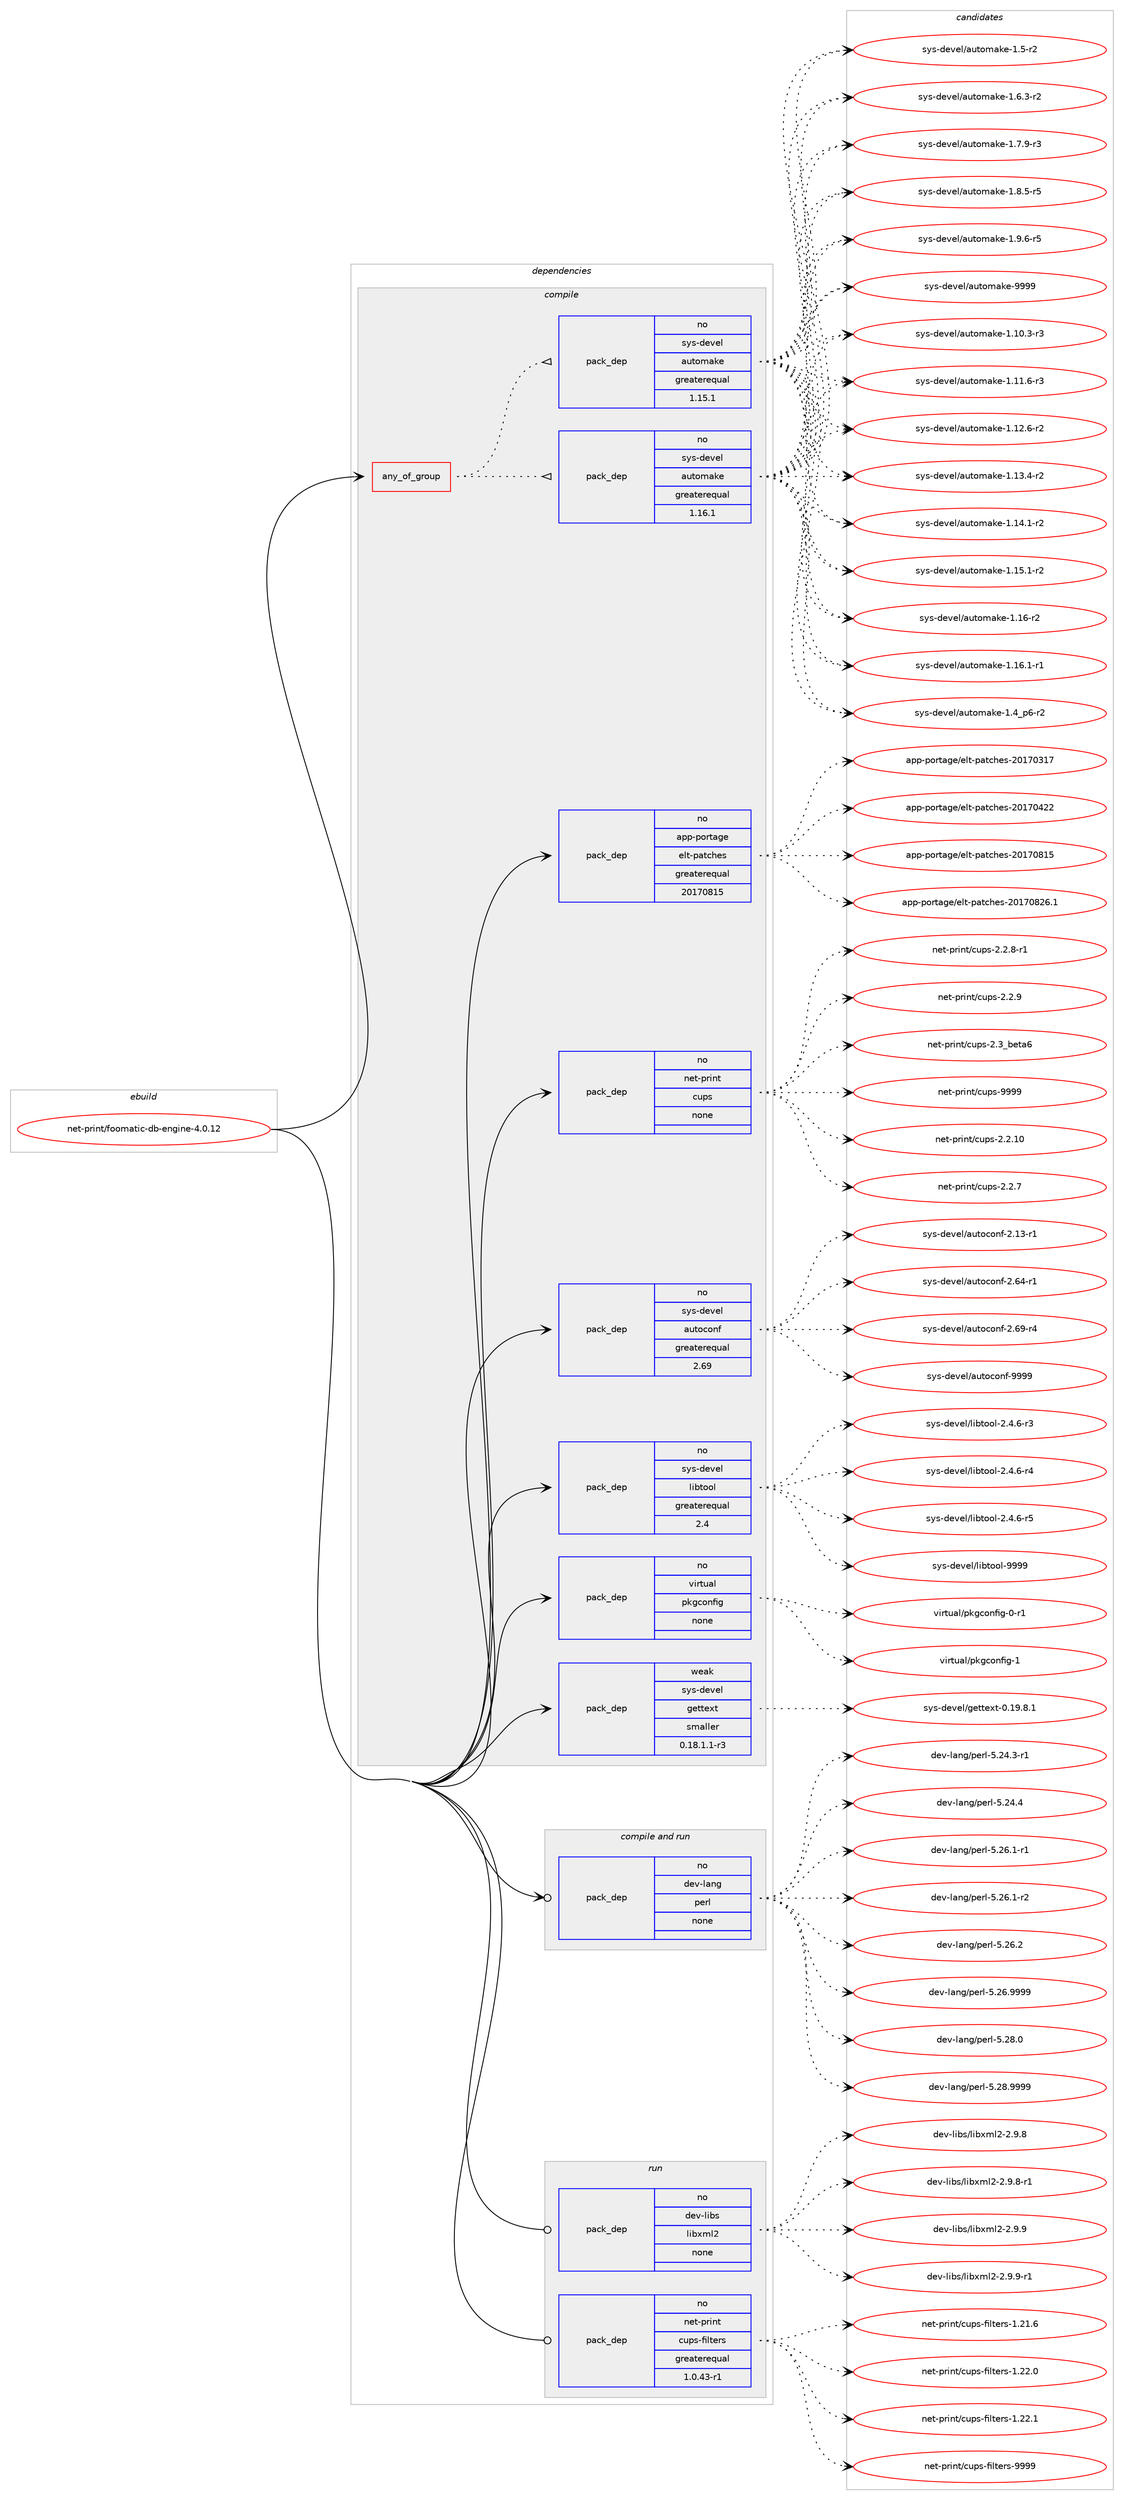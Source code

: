 digraph prolog {

# *************
# Graph options
# *************

newrank=true;
concentrate=true;
compound=true;
graph [rankdir=LR,fontname=Helvetica,fontsize=10,ranksep=1.5];#, ranksep=2.5, nodesep=0.2];
edge  [arrowhead=vee];
node  [fontname=Helvetica,fontsize=10];

# **********
# The ebuild
# **********

subgraph cluster_leftcol {
color=gray;
rank=same;
label=<<i>ebuild</i>>;
id [label="net-print/foomatic-db-engine-4.0.12", color=red, width=4, href="../net-print/foomatic-db-engine-4.0.12.svg"];
}

# ****************
# The dependencies
# ****************

subgraph cluster_midcol {
color=gray;
label=<<i>dependencies</i>>;
subgraph cluster_compile {
fillcolor="#eeeeee";
style=filled;
label=<<i>compile</i>>;
subgraph any26581 {
dependency1677029 [label=<<TABLE BORDER="0" CELLBORDER="1" CELLSPACING="0" CELLPADDING="4"><TR><TD CELLPADDING="10">any_of_group</TD></TR></TABLE>>, shape=none, color=red];subgraph pack1199270 {
dependency1677030 [label=<<TABLE BORDER="0" CELLBORDER="1" CELLSPACING="0" CELLPADDING="4" WIDTH="220"><TR><TD ROWSPAN="6" CELLPADDING="30">pack_dep</TD></TR><TR><TD WIDTH="110">no</TD></TR><TR><TD>sys-devel</TD></TR><TR><TD>automake</TD></TR><TR><TD>greaterequal</TD></TR><TR><TD>1.16.1</TD></TR></TABLE>>, shape=none, color=blue];
}
dependency1677029:e -> dependency1677030:w [weight=20,style="dotted",arrowhead="oinv"];
subgraph pack1199271 {
dependency1677031 [label=<<TABLE BORDER="0" CELLBORDER="1" CELLSPACING="0" CELLPADDING="4" WIDTH="220"><TR><TD ROWSPAN="6" CELLPADDING="30">pack_dep</TD></TR><TR><TD WIDTH="110">no</TD></TR><TR><TD>sys-devel</TD></TR><TR><TD>automake</TD></TR><TR><TD>greaterequal</TD></TR><TR><TD>1.15.1</TD></TR></TABLE>>, shape=none, color=blue];
}
dependency1677029:e -> dependency1677031:w [weight=20,style="dotted",arrowhead="oinv"];
}
id:e -> dependency1677029:w [weight=20,style="solid",arrowhead="vee"];
subgraph pack1199272 {
dependency1677032 [label=<<TABLE BORDER="0" CELLBORDER="1" CELLSPACING="0" CELLPADDING="4" WIDTH="220"><TR><TD ROWSPAN="6" CELLPADDING="30">pack_dep</TD></TR><TR><TD WIDTH="110">no</TD></TR><TR><TD>app-portage</TD></TR><TR><TD>elt-patches</TD></TR><TR><TD>greaterequal</TD></TR><TR><TD>20170815</TD></TR></TABLE>>, shape=none, color=blue];
}
id:e -> dependency1677032:w [weight=20,style="solid",arrowhead="vee"];
subgraph pack1199273 {
dependency1677033 [label=<<TABLE BORDER="0" CELLBORDER="1" CELLSPACING="0" CELLPADDING="4" WIDTH="220"><TR><TD ROWSPAN="6" CELLPADDING="30">pack_dep</TD></TR><TR><TD WIDTH="110">no</TD></TR><TR><TD>net-print</TD></TR><TR><TD>cups</TD></TR><TR><TD>none</TD></TR><TR><TD></TD></TR></TABLE>>, shape=none, color=blue];
}
id:e -> dependency1677033:w [weight=20,style="solid",arrowhead="vee"];
subgraph pack1199274 {
dependency1677034 [label=<<TABLE BORDER="0" CELLBORDER="1" CELLSPACING="0" CELLPADDING="4" WIDTH="220"><TR><TD ROWSPAN="6" CELLPADDING="30">pack_dep</TD></TR><TR><TD WIDTH="110">no</TD></TR><TR><TD>sys-devel</TD></TR><TR><TD>autoconf</TD></TR><TR><TD>greaterequal</TD></TR><TR><TD>2.69</TD></TR></TABLE>>, shape=none, color=blue];
}
id:e -> dependency1677034:w [weight=20,style="solid",arrowhead="vee"];
subgraph pack1199275 {
dependency1677035 [label=<<TABLE BORDER="0" CELLBORDER="1" CELLSPACING="0" CELLPADDING="4" WIDTH="220"><TR><TD ROWSPAN="6" CELLPADDING="30">pack_dep</TD></TR><TR><TD WIDTH="110">no</TD></TR><TR><TD>sys-devel</TD></TR><TR><TD>libtool</TD></TR><TR><TD>greaterequal</TD></TR><TR><TD>2.4</TD></TR></TABLE>>, shape=none, color=blue];
}
id:e -> dependency1677035:w [weight=20,style="solid",arrowhead="vee"];
subgraph pack1199276 {
dependency1677036 [label=<<TABLE BORDER="0" CELLBORDER="1" CELLSPACING="0" CELLPADDING="4" WIDTH="220"><TR><TD ROWSPAN="6" CELLPADDING="30">pack_dep</TD></TR><TR><TD WIDTH="110">no</TD></TR><TR><TD>virtual</TD></TR><TR><TD>pkgconfig</TD></TR><TR><TD>none</TD></TR><TR><TD></TD></TR></TABLE>>, shape=none, color=blue];
}
id:e -> dependency1677036:w [weight=20,style="solid",arrowhead="vee"];
subgraph pack1199277 {
dependency1677037 [label=<<TABLE BORDER="0" CELLBORDER="1" CELLSPACING="0" CELLPADDING="4" WIDTH="220"><TR><TD ROWSPAN="6" CELLPADDING="30">pack_dep</TD></TR><TR><TD WIDTH="110">weak</TD></TR><TR><TD>sys-devel</TD></TR><TR><TD>gettext</TD></TR><TR><TD>smaller</TD></TR><TR><TD>0.18.1.1-r3</TD></TR></TABLE>>, shape=none, color=blue];
}
id:e -> dependency1677037:w [weight=20,style="solid",arrowhead="vee"];
}
subgraph cluster_compileandrun {
fillcolor="#eeeeee";
style=filled;
label=<<i>compile and run</i>>;
subgraph pack1199278 {
dependency1677038 [label=<<TABLE BORDER="0" CELLBORDER="1" CELLSPACING="0" CELLPADDING="4" WIDTH="220"><TR><TD ROWSPAN="6" CELLPADDING="30">pack_dep</TD></TR><TR><TD WIDTH="110">no</TD></TR><TR><TD>dev-lang</TD></TR><TR><TD>perl</TD></TR><TR><TD>none</TD></TR><TR><TD></TD></TR></TABLE>>, shape=none, color=blue];
}
id:e -> dependency1677038:w [weight=20,style="solid",arrowhead="odotvee"];
}
subgraph cluster_run {
fillcolor="#eeeeee";
style=filled;
label=<<i>run</i>>;
subgraph pack1199279 {
dependency1677039 [label=<<TABLE BORDER="0" CELLBORDER="1" CELLSPACING="0" CELLPADDING="4" WIDTH="220"><TR><TD ROWSPAN="6" CELLPADDING="30">pack_dep</TD></TR><TR><TD WIDTH="110">no</TD></TR><TR><TD>dev-libs</TD></TR><TR><TD>libxml2</TD></TR><TR><TD>none</TD></TR><TR><TD></TD></TR></TABLE>>, shape=none, color=blue];
}
id:e -> dependency1677039:w [weight=20,style="solid",arrowhead="odot"];
subgraph pack1199280 {
dependency1677040 [label=<<TABLE BORDER="0" CELLBORDER="1" CELLSPACING="0" CELLPADDING="4" WIDTH="220"><TR><TD ROWSPAN="6" CELLPADDING="30">pack_dep</TD></TR><TR><TD WIDTH="110">no</TD></TR><TR><TD>net-print</TD></TR><TR><TD>cups-filters</TD></TR><TR><TD>greaterequal</TD></TR><TR><TD>1.0.43-r1</TD></TR></TABLE>>, shape=none, color=blue];
}
id:e -> dependency1677040:w [weight=20,style="solid",arrowhead="odot"];
}
}

# **************
# The candidates
# **************

subgraph cluster_choices {
rank=same;
color=gray;
label=<<i>candidates</i>>;

subgraph choice1199270 {
color=black;
nodesep=1;
choice11512111545100101118101108479711711611110997107101454946494846514511451 [label="sys-devel/automake-1.10.3-r3", color=red, width=4,href="../sys-devel/automake-1.10.3-r3.svg"];
choice11512111545100101118101108479711711611110997107101454946494946544511451 [label="sys-devel/automake-1.11.6-r3", color=red, width=4,href="../sys-devel/automake-1.11.6-r3.svg"];
choice11512111545100101118101108479711711611110997107101454946495046544511450 [label="sys-devel/automake-1.12.6-r2", color=red, width=4,href="../sys-devel/automake-1.12.6-r2.svg"];
choice11512111545100101118101108479711711611110997107101454946495146524511450 [label="sys-devel/automake-1.13.4-r2", color=red, width=4,href="../sys-devel/automake-1.13.4-r2.svg"];
choice11512111545100101118101108479711711611110997107101454946495246494511450 [label="sys-devel/automake-1.14.1-r2", color=red, width=4,href="../sys-devel/automake-1.14.1-r2.svg"];
choice11512111545100101118101108479711711611110997107101454946495346494511450 [label="sys-devel/automake-1.15.1-r2", color=red, width=4,href="../sys-devel/automake-1.15.1-r2.svg"];
choice1151211154510010111810110847971171161111099710710145494649544511450 [label="sys-devel/automake-1.16-r2", color=red, width=4,href="../sys-devel/automake-1.16-r2.svg"];
choice11512111545100101118101108479711711611110997107101454946495446494511449 [label="sys-devel/automake-1.16.1-r1", color=red, width=4,href="../sys-devel/automake-1.16.1-r1.svg"];
choice115121115451001011181011084797117116111109971071014549465295112544511450 [label="sys-devel/automake-1.4_p6-r2", color=red, width=4,href="../sys-devel/automake-1.4_p6-r2.svg"];
choice11512111545100101118101108479711711611110997107101454946534511450 [label="sys-devel/automake-1.5-r2", color=red, width=4,href="../sys-devel/automake-1.5-r2.svg"];
choice115121115451001011181011084797117116111109971071014549465446514511450 [label="sys-devel/automake-1.6.3-r2", color=red, width=4,href="../sys-devel/automake-1.6.3-r2.svg"];
choice115121115451001011181011084797117116111109971071014549465546574511451 [label="sys-devel/automake-1.7.9-r3", color=red, width=4,href="../sys-devel/automake-1.7.9-r3.svg"];
choice115121115451001011181011084797117116111109971071014549465646534511453 [label="sys-devel/automake-1.8.5-r5", color=red, width=4,href="../sys-devel/automake-1.8.5-r5.svg"];
choice115121115451001011181011084797117116111109971071014549465746544511453 [label="sys-devel/automake-1.9.6-r5", color=red, width=4,href="../sys-devel/automake-1.9.6-r5.svg"];
choice115121115451001011181011084797117116111109971071014557575757 [label="sys-devel/automake-9999", color=red, width=4,href="../sys-devel/automake-9999.svg"];
dependency1677030:e -> choice11512111545100101118101108479711711611110997107101454946494846514511451:w [style=dotted,weight="100"];
dependency1677030:e -> choice11512111545100101118101108479711711611110997107101454946494946544511451:w [style=dotted,weight="100"];
dependency1677030:e -> choice11512111545100101118101108479711711611110997107101454946495046544511450:w [style=dotted,weight="100"];
dependency1677030:e -> choice11512111545100101118101108479711711611110997107101454946495146524511450:w [style=dotted,weight="100"];
dependency1677030:e -> choice11512111545100101118101108479711711611110997107101454946495246494511450:w [style=dotted,weight="100"];
dependency1677030:e -> choice11512111545100101118101108479711711611110997107101454946495346494511450:w [style=dotted,weight="100"];
dependency1677030:e -> choice1151211154510010111810110847971171161111099710710145494649544511450:w [style=dotted,weight="100"];
dependency1677030:e -> choice11512111545100101118101108479711711611110997107101454946495446494511449:w [style=dotted,weight="100"];
dependency1677030:e -> choice115121115451001011181011084797117116111109971071014549465295112544511450:w [style=dotted,weight="100"];
dependency1677030:e -> choice11512111545100101118101108479711711611110997107101454946534511450:w [style=dotted,weight="100"];
dependency1677030:e -> choice115121115451001011181011084797117116111109971071014549465446514511450:w [style=dotted,weight="100"];
dependency1677030:e -> choice115121115451001011181011084797117116111109971071014549465546574511451:w [style=dotted,weight="100"];
dependency1677030:e -> choice115121115451001011181011084797117116111109971071014549465646534511453:w [style=dotted,weight="100"];
dependency1677030:e -> choice115121115451001011181011084797117116111109971071014549465746544511453:w [style=dotted,weight="100"];
dependency1677030:e -> choice115121115451001011181011084797117116111109971071014557575757:w [style=dotted,weight="100"];
}
subgraph choice1199271 {
color=black;
nodesep=1;
choice11512111545100101118101108479711711611110997107101454946494846514511451 [label="sys-devel/automake-1.10.3-r3", color=red, width=4,href="../sys-devel/automake-1.10.3-r3.svg"];
choice11512111545100101118101108479711711611110997107101454946494946544511451 [label="sys-devel/automake-1.11.6-r3", color=red, width=4,href="../sys-devel/automake-1.11.6-r3.svg"];
choice11512111545100101118101108479711711611110997107101454946495046544511450 [label="sys-devel/automake-1.12.6-r2", color=red, width=4,href="../sys-devel/automake-1.12.6-r2.svg"];
choice11512111545100101118101108479711711611110997107101454946495146524511450 [label="sys-devel/automake-1.13.4-r2", color=red, width=4,href="../sys-devel/automake-1.13.4-r2.svg"];
choice11512111545100101118101108479711711611110997107101454946495246494511450 [label="sys-devel/automake-1.14.1-r2", color=red, width=4,href="../sys-devel/automake-1.14.1-r2.svg"];
choice11512111545100101118101108479711711611110997107101454946495346494511450 [label="sys-devel/automake-1.15.1-r2", color=red, width=4,href="../sys-devel/automake-1.15.1-r2.svg"];
choice1151211154510010111810110847971171161111099710710145494649544511450 [label="sys-devel/automake-1.16-r2", color=red, width=4,href="../sys-devel/automake-1.16-r2.svg"];
choice11512111545100101118101108479711711611110997107101454946495446494511449 [label="sys-devel/automake-1.16.1-r1", color=red, width=4,href="../sys-devel/automake-1.16.1-r1.svg"];
choice115121115451001011181011084797117116111109971071014549465295112544511450 [label="sys-devel/automake-1.4_p6-r2", color=red, width=4,href="../sys-devel/automake-1.4_p6-r2.svg"];
choice11512111545100101118101108479711711611110997107101454946534511450 [label="sys-devel/automake-1.5-r2", color=red, width=4,href="../sys-devel/automake-1.5-r2.svg"];
choice115121115451001011181011084797117116111109971071014549465446514511450 [label="sys-devel/automake-1.6.3-r2", color=red, width=4,href="../sys-devel/automake-1.6.3-r2.svg"];
choice115121115451001011181011084797117116111109971071014549465546574511451 [label="sys-devel/automake-1.7.9-r3", color=red, width=4,href="../sys-devel/automake-1.7.9-r3.svg"];
choice115121115451001011181011084797117116111109971071014549465646534511453 [label="sys-devel/automake-1.8.5-r5", color=red, width=4,href="../sys-devel/automake-1.8.5-r5.svg"];
choice115121115451001011181011084797117116111109971071014549465746544511453 [label="sys-devel/automake-1.9.6-r5", color=red, width=4,href="../sys-devel/automake-1.9.6-r5.svg"];
choice115121115451001011181011084797117116111109971071014557575757 [label="sys-devel/automake-9999", color=red, width=4,href="../sys-devel/automake-9999.svg"];
dependency1677031:e -> choice11512111545100101118101108479711711611110997107101454946494846514511451:w [style=dotted,weight="100"];
dependency1677031:e -> choice11512111545100101118101108479711711611110997107101454946494946544511451:w [style=dotted,weight="100"];
dependency1677031:e -> choice11512111545100101118101108479711711611110997107101454946495046544511450:w [style=dotted,weight="100"];
dependency1677031:e -> choice11512111545100101118101108479711711611110997107101454946495146524511450:w [style=dotted,weight="100"];
dependency1677031:e -> choice11512111545100101118101108479711711611110997107101454946495246494511450:w [style=dotted,weight="100"];
dependency1677031:e -> choice11512111545100101118101108479711711611110997107101454946495346494511450:w [style=dotted,weight="100"];
dependency1677031:e -> choice1151211154510010111810110847971171161111099710710145494649544511450:w [style=dotted,weight="100"];
dependency1677031:e -> choice11512111545100101118101108479711711611110997107101454946495446494511449:w [style=dotted,weight="100"];
dependency1677031:e -> choice115121115451001011181011084797117116111109971071014549465295112544511450:w [style=dotted,weight="100"];
dependency1677031:e -> choice11512111545100101118101108479711711611110997107101454946534511450:w [style=dotted,weight="100"];
dependency1677031:e -> choice115121115451001011181011084797117116111109971071014549465446514511450:w [style=dotted,weight="100"];
dependency1677031:e -> choice115121115451001011181011084797117116111109971071014549465546574511451:w [style=dotted,weight="100"];
dependency1677031:e -> choice115121115451001011181011084797117116111109971071014549465646534511453:w [style=dotted,weight="100"];
dependency1677031:e -> choice115121115451001011181011084797117116111109971071014549465746544511453:w [style=dotted,weight="100"];
dependency1677031:e -> choice115121115451001011181011084797117116111109971071014557575757:w [style=dotted,weight="100"];
}
subgraph choice1199272 {
color=black;
nodesep=1;
choice97112112451121111141169710310147101108116451129711699104101115455048495548514955 [label="app-portage/elt-patches-20170317", color=red, width=4,href="../app-portage/elt-patches-20170317.svg"];
choice97112112451121111141169710310147101108116451129711699104101115455048495548525050 [label="app-portage/elt-patches-20170422", color=red, width=4,href="../app-portage/elt-patches-20170422.svg"];
choice97112112451121111141169710310147101108116451129711699104101115455048495548564953 [label="app-portage/elt-patches-20170815", color=red, width=4,href="../app-portage/elt-patches-20170815.svg"];
choice971121124511211111411697103101471011081164511297116991041011154550484955485650544649 [label="app-portage/elt-patches-20170826.1", color=red, width=4,href="../app-portage/elt-patches-20170826.1.svg"];
dependency1677032:e -> choice97112112451121111141169710310147101108116451129711699104101115455048495548514955:w [style=dotted,weight="100"];
dependency1677032:e -> choice97112112451121111141169710310147101108116451129711699104101115455048495548525050:w [style=dotted,weight="100"];
dependency1677032:e -> choice97112112451121111141169710310147101108116451129711699104101115455048495548564953:w [style=dotted,weight="100"];
dependency1677032:e -> choice971121124511211111411697103101471011081164511297116991041011154550484955485650544649:w [style=dotted,weight="100"];
}
subgraph choice1199273 {
color=black;
nodesep=1;
choice11010111645112114105110116479911711211545504650464948 [label="net-print/cups-2.2.10", color=red, width=4,href="../net-print/cups-2.2.10.svg"];
choice110101116451121141051101164799117112115455046504655 [label="net-print/cups-2.2.7", color=red, width=4,href="../net-print/cups-2.2.7.svg"];
choice1101011164511211410511011647991171121154550465046564511449 [label="net-print/cups-2.2.8-r1", color=red, width=4,href="../net-print/cups-2.2.8-r1.svg"];
choice110101116451121141051101164799117112115455046504657 [label="net-print/cups-2.2.9", color=red, width=4,href="../net-print/cups-2.2.9.svg"];
choice1101011164511211410511011647991171121154550465195981011169754 [label="net-print/cups-2.3_beta6", color=red, width=4,href="../net-print/cups-2.3_beta6.svg"];
choice1101011164511211410511011647991171121154557575757 [label="net-print/cups-9999", color=red, width=4,href="../net-print/cups-9999.svg"];
dependency1677033:e -> choice11010111645112114105110116479911711211545504650464948:w [style=dotted,weight="100"];
dependency1677033:e -> choice110101116451121141051101164799117112115455046504655:w [style=dotted,weight="100"];
dependency1677033:e -> choice1101011164511211410511011647991171121154550465046564511449:w [style=dotted,weight="100"];
dependency1677033:e -> choice110101116451121141051101164799117112115455046504657:w [style=dotted,weight="100"];
dependency1677033:e -> choice1101011164511211410511011647991171121154550465195981011169754:w [style=dotted,weight="100"];
dependency1677033:e -> choice1101011164511211410511011647991171121154557575757:w [style=dotted,weight="100"];
}
subgraph choice1199274 {
color=black;
nodesep=1;
choice1151211154510010111810110847971171161119911111010245504649514511449 [label="sys-devel/autoconf-2.13-r1", color=red, width=4,href="../sys-devel/autoconf-2.13-r1.svg"];
choice1151211154510010111810110847971171161119911111010245504654524511449 [label="sys-devel/autoconf-2.64-r1", color=red, width=4,href="../sys-devel/autoconf-2.64-r1.svg"];
choice1151211154510010111810110847971171161119911111010245504654574511452 [label="sys-devel/autoconf-2.69-r4", color=red, width=4,href="../sys-devel/autoconf-2.69-r4.svg"];
choice115121115451001011181011084797117116111991111101024557575757 [label="sys-devel/autoconf-9999", color=red, width=4,href="../sys-devel/autoconf-9999.svg"];
dependency1677034:e -> choice1151211154510010111810110847971171161119911111010245504649514511449:w [style=dotted,weight="100"];
dependency1677034:e -> choice1151211154510010111810110847971171161119911111010245504654524511449:w [style=dotted,weight="100"];
dependency1677034:e -> choice1151211154510010111810110847971171161119911111010245504654574511452:w [style=dotted,weight="100"];
dependency1677034:e -> choice115121115451001011181011084797117116111991111101024557575757:w [style=dotted,weight="100"];
}
subgraph choice1199275 {
color=black;
nodesep=1;
choice1151211154510010111810110847108105981161111111084550465246544511451 [label="sys-devel/libtool-2.4.6-r3", color=red, width=4,href="../sys-devel/libtool-2.4.6-r3.svg"];
choice1151211154510010111810110847108105981161111111084550465246544511452 [label="sys-devel/libtool-2.4.6-r4", color=red, width=4,href="../sys-devel/libtool-2.4.6-r4.svg"];
choice1151211154510010111810110847108105981161111111084550465246544511453 [label="sys-devel/libtool-2.4.6-r5", color=red, width=4,href="../sys-devel/libtool-2.4.6-r5.svg"];
choice1151211154510010111810110847108105981161111111084557575757 [label="sys-devel/libtool-9999", color=red, width=4,href="../sys-devel/libtool-9999.svg"];
dependency1677035:e -> choice1151211154510010111810110847108105981161111111084550465246544511451:w [style=dotted,weight="100"];
dependency1677035:e -> choice1151211154510010111810110847108105981161111111084550465246544511452:w [style=dotted,weight="100"];
dependency1677035:e -> choice1151211154510010111810110847108105981161111111084550465246544511453:w [style=dotted,weight="100"];
dependency1677035:e -> choice1151211154510010111810110847108105981161111111084557575757:w [style=dotted,weight="100"];
}
subgraph choice1199276 {
color=black;
nodesep=1;
choice11810511411611797108471121071039911111010210510345484511449 [label="virtual/pkgconfig-0-r1", color=red, width=4,href="../virtual/pkgconfig-0-r1.svg"];
choice1181051141161179710847112107103991111101021051034549 [label="virtual/pkgconfig-1", color=red, width=4,href="../virtual/pkgconfig-1.svg"];
dependency1677036:e -> choice11810511411611797108471121071039911111010210510345484511449:w [style=dotted,weight="100"];
dependency1677036:e -> choice1181051141161179710847112107103991111101021051034549:w [style=dotted,weight="100"];
}
subgraph choice1199277 {
color=black;
nodesep=1;
choice1151211154510010111810110847103101116116101120116454846495746564649 [label="sys-devel/gettext-0.19.8.1", color=red, width=4,href="../sys-devel/gettext-0.19.8.1.svg"];
dependency1677037:e -> choice1151211154510010111810110847103101116116101120116454846495746564649:w [style=dotted,weight="100"];
}
subgraph choice1199278 {
color=black;
nodesep=1;
choice100101118451089711010347112101114108455346505246514511449 [label="dev-lang/perl-5.24.3-r1", color=red, width=4,href="../dev-lang/perl-5.24.3-r1.svg"];
choice10010111845108971101034711210111410845534650524652 [label="dev-lang/perl-5.24.4", color=red, width=4,href="../dev-lang/perl-5.24.4.svg"];
choice100101118451089711010347112101114108455346505446494511449 [label="dev-lang/perl-5.26.1-r1", color=red, width=4,href="../dev-lang/perl-5.26.1-r1.svg"];
choice100101118451089711010347112101114108455346505446494511450 [label="dev-lang/perl-5.26.1-r2", color=red, width=4,href="../dev-lang/perl-5.26.1-r2.svg"];
choice10010111845108971101034711210111410845534650544650 [label="dev-lang/perl-5.26.2", color=red, width=4,href="../dev-lang/perl-5.26.2.svg"];
choice10010111845108971101034711210111410845534650544657575757 [label="dev-lang/perl-5.26.9999", color=red, width=4,href="../dev-lang/perl-5.26.9999.svg"];
choice10010111845108971101034711210111410845534650564648 [label="dev-lang/perl-5.28.0", color=red, width=4,href="../dev-lang/perl-5.28.0.svg"];
choice10010111845108971101034711210111410845534650564657575757 [label="dev-lang/perl-5.28.9999", color=red, width=4,href="../dev-lang/perl-5.28.9999.svg"];
dependency1677038:e -> choice100101118451089711010347112101114108455346505246514511449:w [style=dotted,weight="100"];
dependency1677038:e -> choice10010111845108971101034711210111410845534650524652:w [style=dotted,weight="100"];
dependency1677038:e -> choice100101118451089711010347112101114108455346505446494511449:w [style=dotted,weight="100"];
dependency1677038:e -> choice100101118451089711010347112101114108455346505446494511450:w [style=dotted,weight="100"];
dependency1677038:e -> choice10010111845108971101034711210111410845534650544650:w [style=dotted,weight="100"];
dependency1677038:e -> choice10010111845108971101034711210111410845534650544657575757:w [style=dotted,weight="100"];
dependency1677038:e -> choice10010111845108971101034711210111410845534650564648:w [style=dotted,weight="100"];
dependency1677038:e -> choice10010111845108971101034711210111410845534650564657575757:w [style=dotted,weight="100"];
}
subgraph choice1199279 {
color=black;
nodesep=1;
choice1001011184510810598115471081059812010910850455046574656 [label="dev-libs/libxml2-2.9.8", color=red, width=4,href="../dev-libs/libxml2-2.9.8.svg"];
choice10010111845108105981154710810598120109108504550465746564511449 [label="dev-libs/libxml2-2.9.8-r1", color=red, width=4,href="../dev-libs/libxml2-2.9.8-r1.svg"];
choice1001011184510810598115471081059812010910850455046574657 [label="dev-libs/libxml2-2.9.9", color=red, width=4,href="../dev-libs/libxml2-2.9.9.svg"];
choice10010111845108105981154710810598120109108504550465746574511449 [label="dev-libs/libxml2-2.9.9-r1", color=red, width=4,href="../dev-libs/libxml2-2.9.9-r1.svg"];
dependency1677039:e -> choice1001011184510810598115471081059812010910850455046574656:w [style=dotted,weight="100"];
dependency1677039:e -> choice10010111845108105981154710810598120109108504550465746564511449:w [style=dotted,weight="100"];
dependency1677039:e -> choice1001011184510810598115471081059812010910850455046574657:w [style=dotted,weight="100"];
dependency1677039:e -> choice10010111845108105981154710810598120109108504550465746574511449:w [style=dotted,weight="100"];
}
subgraph choice1199280 {
color=black;
nodesep=1;
choice1101011164511211410511011647991171121154510210510811610111411545494650494654 [label="net-print/cups-filters-1.21.6", color=red, width=4,href="../net-print/cups-filters-1.21.6.svg"];
choice1101011164511211410511011647991171121154510210510811610111411545494650504648 [label="net-print/cups-filters-1.22.0", color=red, width=4,href="../net-print/cups-filters-1.22.0.svg"];
choice1101011164511211410511011647991171121154510210510811610111411545494650504649 [label="net-print/cups-filters-1.22.1", color=red, width=4,href="../net-print/cups-filters-1.22.1.svg"];
choice110101116451121141051101164799117112115451021051081161011141154557575757 [label="net-print/cups-filters-9999", color=red, width=4,href="../net-print/cups-filters-9999.svg"];
dependency1677040:e -> choice1101011164511211410511011647991171121154510210510811610111411545494650494654:w [style=dotted,weight="100"];
dependency1677040:e -> choice1101011164511211410511011647991171121154510210510811610111411545494650504648:w [style=dotted,weight="100"];
dependency1677040:e -> choice1101011164511211410511011647991171121154510210510811610111411545494650504649:w [style=dotted,weight="100"];
dependency1677040:e -> choice110101116451121141051101164799117112115451021051081161011141154557575757:w [style=dotted,weight="100"];
}
}

}
